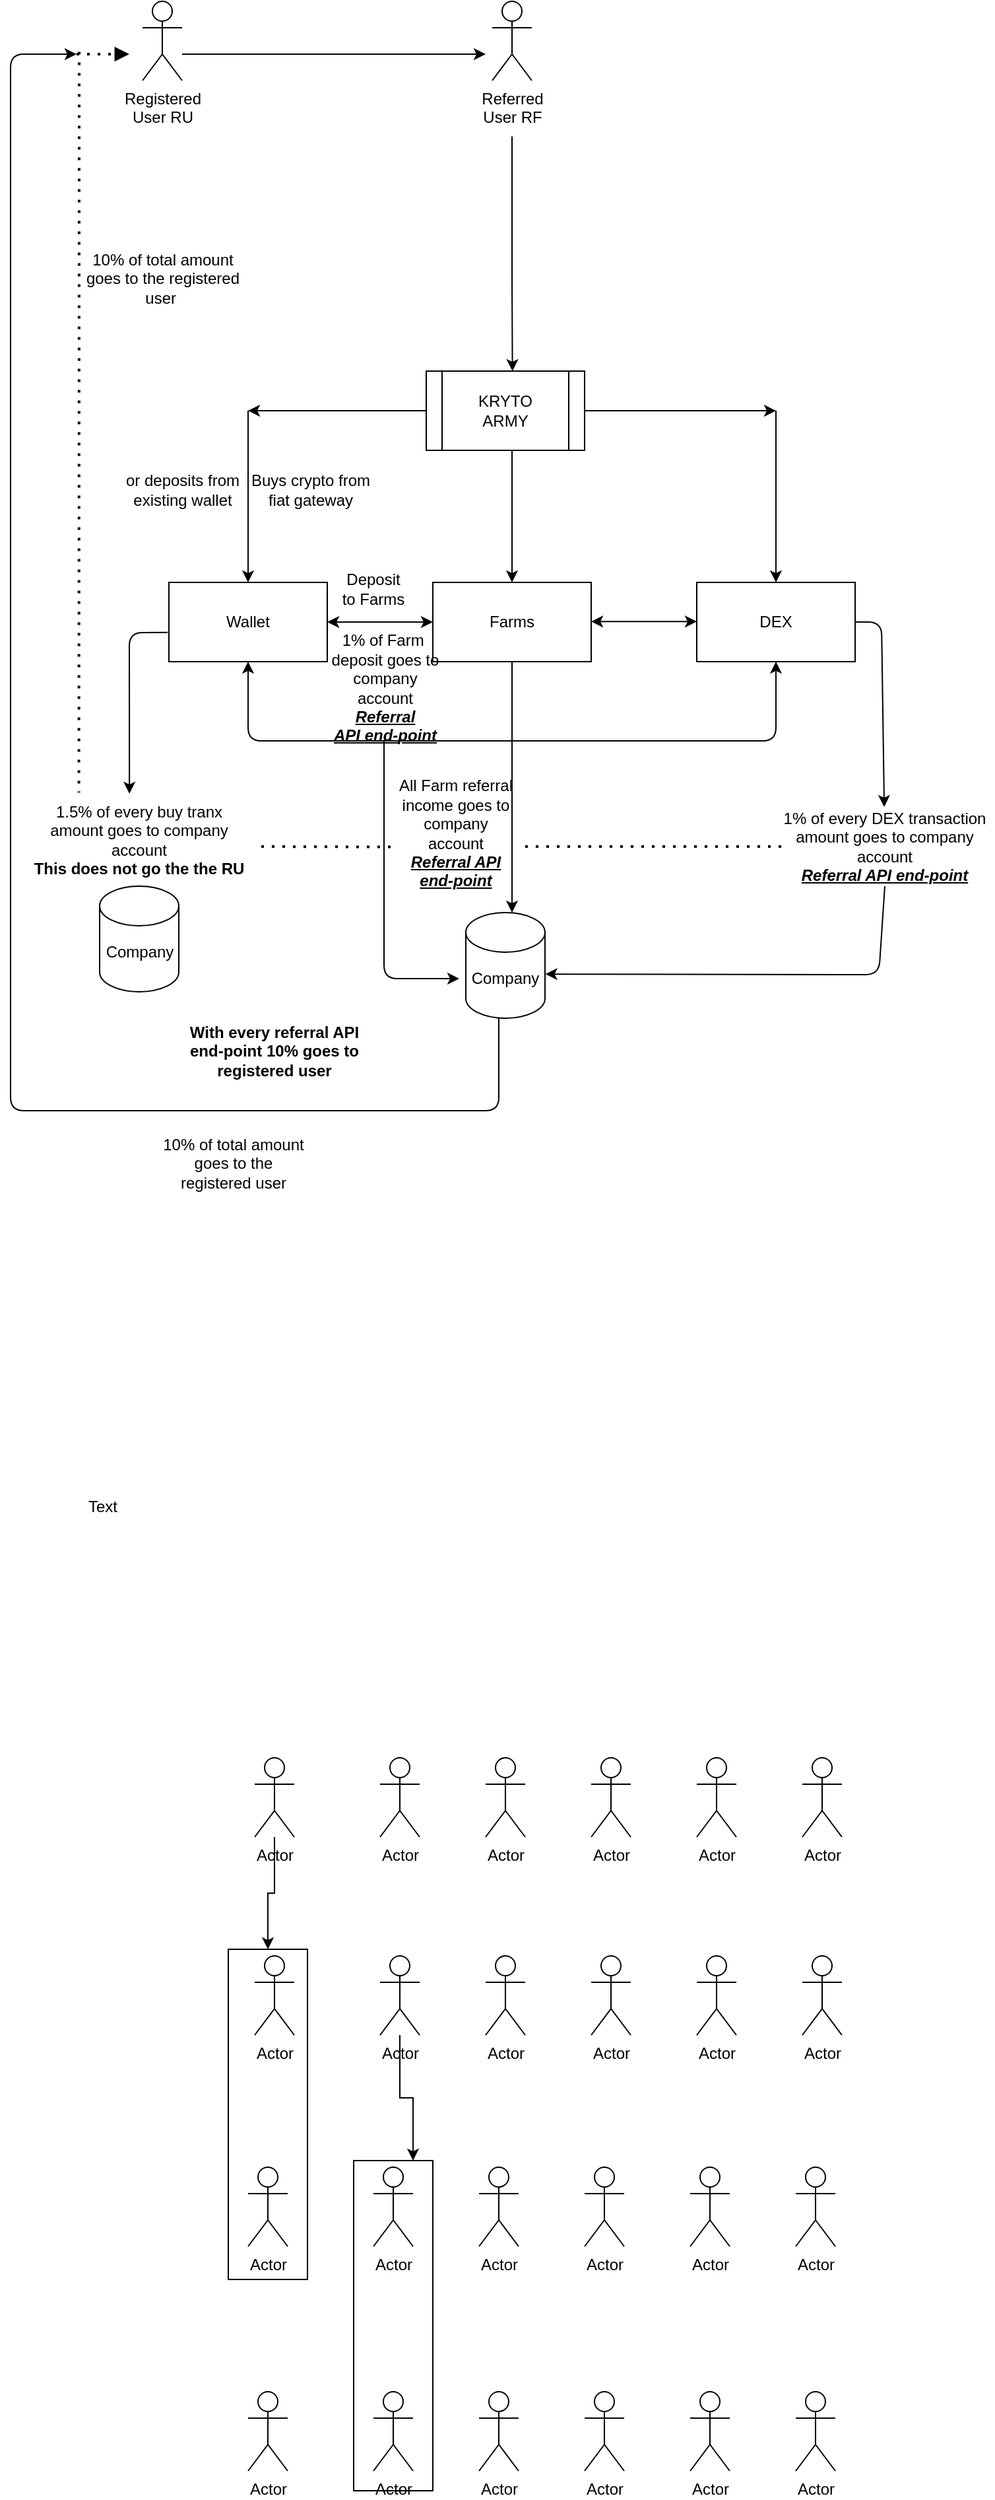 <mxfile version="15.6.5" type="github">
  <diagram id="WAed_Lqc0ylB0MXPOHO0" name="Page-1">
    <mxGraphModel dx="1906" dy="966" grid="1" gridSize="10" guides="1" tooltips="1" connect="1" arrows="1" fold="1" page="1" pageScale="1" pageWidth="850" pageHeight="1100" math="0" shadow="0">
      <root>
        <mxCell id="0" />
        <mxCell id="1" parent="0" />
        <mxCell id="3MVS5KP2mk6HAh1XmtbX-31" value="" style="endArrow=classic;html=1;exitX=0.5;exitY=1;exitDx=0;exitDy=0;" parent="1" source="3MVS5KP2mk6HAh1XmtbX-17" edge="1">
          <mxGeometry width="50" height="50" relative="1" as="geometry">
            <mxPoint x="420" y="610" as="sourcePoint" />
            <mxPoint x="420" y="730" as="targetPoint" />
          </mxGeometry>
        </mxCell>
        <mxCell id="3MVS5KP2mk6HAh1XmtbX-1" value="Referred &lt;br&gt;User RF" style="shape=umlActor;verticalLabelPosition=bottom;verticalAlign=top;html=1;outlineConnect=0;" parent="1" vertex="1">
          <mxGeometry x="405" y="40" width="30" height="60" as="geometry" />
        </mxCell>
        <mxCell id="3MVS5KP2mk6HAh1XmtbX-3" value="" style="shape=process;whiteSpace=wrap;html=1;backgroundOutline=1;" parent="1" vertex="1">
          <mxGeometry x="355" y="320" width="120" height="60" as="geometry" />
        </mxCell>
        <mxCell id="3MVS5KP2mk6HAh1XmtbX-5" style="edgeStyle=orthogonalEdgeStyle;rounded=0;orthogonalLoop=1;jettySize=auto;html=1;" parent="1" source="3MVS5KP2mk6HAh1XmtbX-4" edge="1">
          <mxGeometry relative="1" as="geometry">
            <mxPoint x="400" y="80" as="targetPoint" />
            <Array as="points">
              <mxPoint x="390" y="80" />
            </Array>
          </mxGeometry>
        </mxCell>
        <mxCell id="3MVS5KP2mk6HAh1XmtbX-4" value="Registered&lt;br&gt;User RU" style="shape=umlActor;verticalLabelPosition=bottom;verticalAlign=top;html=1;outlineConnect=0;" parent="1" vertex="1">
          <mxGeometry x="140" y="40" width="30" height="60" as="geometry" />
        </mxCell>
        <mxCell id="3MVS5KP2mk6HAh1XmtbX-6" value="" style="endArrow=classic;html=1;entryX=0.461;entryY=-0.037;entryDx=0;entryDy=0;entryPerimeter=0;" parent="1" edge="1">
          <mxGeometry width="50" height="50" relative="1" as="geometry">
            <mxPoint x="420" y="142.22" as="sourcePoint" />
            <mxPoint x="420.32" y="320" as="targetPoint" />
            <Array as="points">
              <mxPoint x="420" y="252.22" />
            </Array>
          </mxGeometry>
        </mxCell>
        <mxCell id="3MVS5KP2mk6HAh1XmtbX-7" value="KRYTO ARMY" style="text;html=1;strokeColor=none;fillColor=none;align=center;verticalAlign=middle;whiteSpace=wrap;rounded=0;" parent="1" vertex="1">
          <mxGeometry x="395" y="340" width="40" height="20" as="geometry" />
        </mxCell>
        <mxCell id="3MVS5KP2mk6HAh1XmtbX-8" value="Buys crypto from fiat gateway" style="text;html=1;strokeColor=none;fillColor=none;align=center;verticalAlign=middle;whiteSpace=wrap;rounded=0;" parent="1" vertex="1">
          <mxGeometry x="220" y="390" width="95" height="40" as="geometry" />
        </mxCell>
        <mxCell id="3MVS5KP2mk6HAh1XmtbX-9" value="" style="shape=cylinder3;whiteSpace=wrap;html=1;boundedLbl=1;backgroundOutline=1;size=15;" parent="1" vertex="1">
          <mxGeometry x="385" y="730" width="60" height="80" as="geometry" />
        </mxCell>
        <mxCell id="3MVS5KP2mk6HAh1XmtbX-10" value="Company" style="text;html=1;strokeColor=none;fillColor=none;align=center;verticalAlign=middle;whiteSpace=wrap;rounded=0;" parent="1" vertex="1">
          <mxGeometry x="395" y="770" width="40" height="20" as="geometry" />
        </mxCell>
        <mxCell id="3MVS5KP2mk6HAh1XmtbX-11" value="" style="endArrow=classic;html=1;" parent="1" edge="1">
          <mxGeometry width="50" height="50" relative="1" as="geometry">
            <mxPoint x="420" y="380" as="sourcePoint" />
            <mxPoint x="420" y="480" as="targetPoint" />
          </mxGeometry>
        </mxCell>
        <mxCell id="3MVS5KP2mk6HAh1XmtbX-15" value="1.5% of every buy tranx amount goes to company account&lt;br&gt;&lt;b&gt;This does not go the the RU&lt;/b&gt;" style="text;html=1;strokeColor=none;fillColor=none;align=center;verticalAlign=middle;whiteSpace=wrap;rounded=0;" parent="1" vertex="1">
          <mxGeometry x="55" y="640" width="165" height="70" as="geometry" />
        </mxCell>
        <mxCell id="3MVS5KP2mk6HAh1XmtbX-16" value="Wallet" style="rounded=0;whiteSpace=wrap;html=1;" parent="1" vertex="1">
          <mxGeometry x="160" y="480" width="120" height="60" as="geometry" />
        </mxCell>
        <mxCell id="3MVS5KP2mk6HAh1XmtbX-17" value="Farms" style="rounded=0;whiteSpace=wrap;html=1;" parent="1" vertex="1">
          <mxGeometry x="360" y="480" width="120" height="60" as="geometry" />
        </mxCell>
        <mxCell id="3MVS5KP2mk6HAh1XmtbX-18" value="DEX" style="rounded=0;whiteSpace=wrap;html=1;" parent="1" vertex="1">
          <mxGeometry x="560" y="480" width="120" height="60" as="geometry" />
        </mxCell>
        <mxCell id="3MVS5KP2mk6HAh1XmtbX-19" value="" style="endArrow=classic;html=1;exitX=0;exitY=0.5;exitDx=0;exitDy=0;" parent="1" source="3MVS5KP2mk6HAh1XmtbX-3" edge="1">
          <mxGeometry width="50" height="50" relative="1" as="geometry">
            <mxPoint x="120" y="340" as="sourcePoint" />
            <mxPoint x="220" y="350" as="targetPoint" />
          </mxGeometry>
        </mxCell>
        <mxCell id="3MVS5KP2mk6HAh1XmtbX-20" value="" style="endArrow=classic;html=1;entryX=0.5;entryY=0;entryDx=0;entryDy=0;" parent="1" target="3MVS5KP2mk6HAh1XmtbX-16" edge="1">
          <mxGeometry width="50" height="50" relative="1" as="geometry">
            <mxPoint x="220" y="350" as="sourcePoint" />
            <mxPoint x="170" y="290" as="targetPoint" />
          </mxGeometry>
        </mxCell>
        <mxCell id="3MVS5KP2mk6HAh1XmtbX-21" value="All Farm referral income goes to company account&lt;br&gt;&lt;b&gt;&lt;i&gt;&lt;u&gt;Referral API end-point&lt;/u&gt;&lt;/i&gt;&lt;/b&gt;" style="text;html=1;strokeColor=none;fillColor=none;align=center;verticalAlign=middle;whiteSpace=wrap;rounded=0;" parent="1" vertex="1">
          <mxGeometry x="330" y="630" width="95" height="80" as="geometry" />
        </mxCell>
        <mxCell id="3MVS5KP2mk6HAh1XmtbX-24" value="" style="endArrow=classic;startArrow=classic;html=1;entryX=0;entryY=0.5;entryDx=0;entryDy=0;" parent="1" target="3MVS5KP2mk6HAh1XmtbX-17" edge="1">
          <mxGeometry width="50" height="50" relative="1" as="geometry">
            <mxPoint x="280" y="510" as="sourcePoint" />
            <mxPoint x="330" y="460" as="targetPoint" />
          </mxGeometry>
        </mxCell>
        <mxCell id="3MVS5KP2mk6HAh1XmtbX-25" value="" style="endArrow=classic;startArrow=classic;html=1;entryX=0;entryY=0.5;entryDx=0;entryDy=0;" parent="1" edge="1">
          <mxGeometry width="50" height="50" relative="1" as="geometry">
            <mxPoint x="480" y="509.66" as="sourcePoint" />
            <mxPoint x="560" y="509.66" as="targetPoint" />
          </mxGeometry>
        </mxCell>
        <mxCell id="3MVS5KP2mk6HAh1XmtbX-26" value="" style="endArrow=classic;html=1;" parent="1" edge="1">
          <mxGeometry width="50" height="50" relative="1" as="geometry">
            <mxPoint x="475" y="350" as="sourcePoint" />
            <mxPoint x="620" y="350" as="targetPoint" />
          </mxGeometry>
        </mxCell>
        <mxCell id="3MVS5KP2mk6HAh1XmtbX-27" value="" style="endArrow=classic;html=1;entryX=0.5;entryY=0;entryDx=0;entryDy=0;" parent="1" target="3MVS5KP2mk6HAh1XmtbX-18" edge="1">
          <mxGeometry width="50" height="50" relative="1" as="geometry">
            <mxPoint x="620" y="350" as="sourcePoint" />
            <mxPoint x="630.0" y="360" as="targetPoint" />
          </mxGeometry>
        </mxCell>
        <mxCell id="3MVS5KP2mk6HAh1XmtbX-28" value="" style="endArrow=classic;startArrow=classic;html=1;exitX=0.5;exitY=1;exitDx=0;exitDy=0;" parent="1" source="3MVS5KP2mk6HAh1XmtbX-18" edge="1">
          <mxGeometry width="50" height="50" relative="1" as="geometry">
            <mxPoint x="620" y="600" as="sourcePoint" />
            <mxPoint x="220" y="540" as="targetPoint" />
            <Array as="points">
              <mxPoint x="620" y="600" />
              <mxPoint x="220" y="600" />
            </Array>
          </mxGeometry>
        </mxCell>
        <mxCell id="3MVS5KP2mk6HAh1XmtbX-29" value="" style="endArrow=classic;html=1;exitX=-0.007;exitY=0.632;exitDx=0;exitDy=0;exitPerimeter=0;entryX=0.455;entryY=0;entryDx=0;entryDy=0;entryPerimeter=0;" parent="1" source="3MVS5KP2mk6HAh1XmtbX-16" target="3MVS5KP2mk6HAh1XmtbX-15" edge="1">
          <mxGeometry width="50" height="50" relative="1" as="geometry">
            <mxPoint x="120" y="470" as="sourcePoint" />
            <mxPoint x="170" y="420" as="targetPoint" />
            <Array as="points">
              <mxPoint x="130" y="518" />
            </Array>
          </mxGeometry>
        </mxCell>
        <mxCell id="3MVS5KP2mk6HAh1XmtbX-32" value="1% of every DEX transaction amount goes to company account&lt;br&gt;&lt;b&gt;&lt;i&gt;&lt;u&gt;Referral API end-point&lt;/u&gt;&lt;/i&gt;&lt;/b&gt;" style="text;html=1;strokeColor=none;fillColor=none;align=center;verticalAlign=middle;whiteSpace=wrap;rounded=0;" parent="1" vertex="1">
          <mxGeometry x="620" y="650" width="165" height="60" as="geometry" />
        </mxCell>
        <mxCell id="3MVS5KP2mk6HAh1XmtbX-33" value="" style="endArrow=classic;html=1;" parent="1" target="3MVS5KP2mk6HAh1XmtbX-32" edge="1">
          <mxGeometry width="50" height="50" relative="1" as="geometry">
            <mxPoint x="680" y="510" as="sourcePoint" />
            <mxPoint x="730" y="460" as="targetPoint" />
            <Array as="points">
              <mxPoint x="700" y="510" />
            </Array>
          </mxGeometry>
        </mxCell>
        <mxCell id="3MVS5KP2mk6HAh1XmtbX-34" value="" style="endArrow=classic;html=1;exitX=0.5;exitY=1;exitDx=0;exitDy=0;entryX=1.005;entryY=0.582;entryDx=0;entryDy=0;entryPerimeter=0;" parent="1" source="3MVS5KP2mk6HAh1XmtbX-32" target="3MVS5KP2mk6HAh1XmtbX-9" edge="1">
          <mxGeometry width="50" height="50" relative="1" as="geometry">
            <mxPoint x="560" y="710" as="sourcePoint" />
            <mxPoint x="610" y="660" as="targetPoint" />
            <Array as="points">
              <mxPoint x="698" y="777" />
            </Array>
          </mxGeometry>
        </mxCell>
        <mxCell id="3MVS5KP2mk6HAh1XmtbX-35" value="" style="endArrow=none;dashed=1;html=1;dashPattern=1 3;strokeWidth=2;" parent="1" edge="1">
          <mxGeometry width="50" height="50" relative="1" as="geometry">
            <mxPoint x="430" y="680" as="sourcePoint" />
            <mxPoint x="630" y="680" as="targetPoint" />
          </mxGeometry>
        </mxCell>
        <mxCell id="3MVS5KP2mk6HAh1XmtbX-36" value="" style="endArrow=none;dashed=1;html=1;dashPattern=1 3;strokeWidth=2;" parent="1" edge="1">
          <mxGeometry width="50" height="50" relative="1" as="geometry">
            <mxPoint x="230" y="680" as="sourcePoint" />
            <mxPoint x="330.0" y="680.31" as="targetPoint" />
          </mxGeometry>
        </mxCell>
        <mxCell id="3MVS5KP2mk6HAh1XmtbX-37" value="" style="endArrow=none;dashed=1;html=1;dashPattern=1 3;strokeWidth=2;entryX=0.223;entryY=-0.013;entryDx=0;entryDy=0;entryPerimeter=0;" parent="1" target="3MVS5KP2mk6HAh1XmtbX-15" edge="1">
          <mxGeometry width="50" height="50" relative="1" as="geometry">
            <mxPoint x="92" y="78.276" as="sourcePoint" />
            <mxPoint x="90.0" y="650.31" as="targetPoint" />
          </mxGeometry>
        </mxCell>
        <mxCell id="3MVS5KP2mk6HAh1XmtbX-39" value="" style="endArrow=block;dashed=1;html=1;dashPattern=1 3;strokeWidth=2;endFill=1;" parent="1" edge="1">
          <mxGeometry width="50" height="50" relative="1" as="geometry">
            <mxPoint x="90" y="80" as="sourcePoint" />
            <mxPoint x="130" y="80" as="targetPoint" />
          </mxGeometry>
        </mxCell>
        <mxCell id="3MVS5KP2mk6HAh1XmtbX-40" value="" style="endArrow=classic;html=1;" parent="1" edge="1">
          <mxGeometry width="50" height="50" relative="1" as="geometry">
            <mxPoint x="410" y="810" as="sourcePoint" />
            <mxPoint x="90" y="80" as="targetPoint" />
            <Array as="points">
              <mxPoint x="410" y="880" />
              <mxPoint x="40" y="880" />
              <mxPoint x="40" y="80" />
            </Array>
          </mxGeometry>
        </mxCell>
        <mxCell id="3MVS5KP2mk6HAh1XmtbX-41" value="&lt;b&gt;With every referral API end-point 10% goes to registered user&lt;/b&gt;" style="text;html=1;strokeColor=none;fillColor=none;align=center;verticalAlign=middle;whiteSpace=wrap;rounded=0;" parent="1" vertex="1">
          <mxGeometry x="170" y="790" width="140" height="90" as="geometry" />
        </mxCell>
        <mxCell id="3MVS5KP2mk6HAh1XmtbX-42" value="10% of total amount goes to the registered user&amp;nbsp;" style="text;html=1;strokeColor=none;fillColor=none;align=center;verticalAlign=middle;whiteSpace=wrap;rounded=0;" parent="1" vertex="1">
          <mxGeometry x="92.5" y="210" width="125" height="80" as="geometry" />
        </mxCell>
        <mxCell id="3MVS5KP2mk6HAh1XmtbX-43" value="Deposit to Farms" style="text;html=1;strokeColor=none;fillColor=none;align=center;verticalAlign=middle;whiteSpace=wrap;rounded=0;" parent="1" vertex="1">
          <mxGeometry x="290" y="470" width="50" height="30" as="geometry" />
        </mxCell>
        <mxCell id="3MVS5KP2mk6HAh1XmtbX-44" value="1% of Farm&amp;nbsp; deposit goes to company account&lt;br&gt;&lt;b&gt;&lt;i&gt;&lt;u&gt;Referral API&amp;nbsp;&lt;/u&gt;&lt;/i&gt;&lt;/b&gt;&lt;b&gt;&lt;i&gt;&lt;u&gt;end-&lt;/u&gt;&lt;/i&gt;&lt;/b&gt;&lt;b&gt;&lt;i&gt;&lt;u&gt;point&lt;/u&gt;&lt;/i&gt;&lt;/b&gt;" style="text;html=1;strokeColor=none;fillColor=none;align=center;verticalAlign=middle;whiteSpace=wrap;rounded=0;" parent="1" vertex="1">
          <mxGeometry x="279" y="520" width="90" height="80" as="geometry" />
        </mxCell>
        <mxCell id="3MVS5KP2mk6HAh1XmtbX-45" value="" style="endArrow=classic;html=1;" parent="1" edge="1">
          <mxGeometry width="50" height="50" relative="1" as="geometry">
            <mxPoint x="323" y="600" as="sourcePoint" />
            <mxPoint x="380" y="780" as="targetPoint" />
            <Array as="points">
              <mxPoint x="323" y="780" />
            </Array>
          </mxGeometry>
        </mxCell>
        <mxCell id="3MVS5KP2mk6HAh1XmtbX-46" value="10% of total amount goes to the registered user" style="text;html=1;strokeColor=none;fillColor=none;align=center;verticalAlign=middle;whiteSpace=wrap;rounded=0;" parent="1" vertex="1">
          <mxGeometry x="150" y="890" width="117.5" height="60" as="geometry" />
        </mxCell>
        <mxCell id="8kL_66KzVX8J2HjNe21k-1" value="" style="shape=cylinder3;whiteSpace=wrap;html=1;boundedLbl=1;backgroundOutline=1;size=15;" parent="1" vertex="1">
          <mxGeometry x="107.5" y="710" width="60" height="80" as="geometry" />
        </mxCell>
        <mxCell id="8kL_66KzVX8J2HjNe21k-2" value="Company" style="text;html=1;strokeColor=none;fillColor=none;align=center;verticalAlign=middle;whiteSpace=wrap;rounded=0;" parent="1" vertex="1">
          <mxGeometry x="117.5" y="750" width="40" height="20" as="geometry" />
        </mxCell>
        <mxCell id="8kL_66KzVX8J2HjNe21k-3" value="or deposits from existing wallet" style="text;html=1;strokeColor=none;fillColor=none;align=center;verticalAlign=middle;whiteSpace=wrap;rounded=0;" parent="1" vertex="1">
          <mxGeometry x="122.5" y="390" width="95" height="40" as="geometry" />
        </mxCell>
        <mxCell id="0J1xZX4Ze56fdkx-S7f6-1" value="Text" style="text;html=1;strokeColor=none;fillColor=none;align=center;verticalAlign=middle;whiteSpace=wrap;rounded=0;fontColor=default;" vertex="1" parent="1">
          <mxGeometry x="80" y="1165" width="60" height="30" as="geometry" />
        </mxCell>
        <mxCell id="0J1xZX4Ze56fdkx-S7f6-12" value="Actor" style="shape=umlActor;verticalLabelPosition=bottom;verticalAlign=top;html=1;outlineConnect=0;fillColor=default;strokeColor=default;fontColor=default;" vertex="1" parent="1">
          <mxGeometry x="640" y="1520" width="30" height="60" as="geometry" />
        </mxCell>
        <mxCell id="0J1xZX4Ze56fdkx-S7f6-13" value="Actor" style="shape=umlActor;verticalLabelPosition=bottom;verticalAlign=top;html=1;outlineConnect=0;fillColor=default;strokeColor=default;fontColor=default;" vertex="1" parent="1">
          <mxGeometry x="560" y="1520" width="30" height="60" as="geometry" />
        </mxCell>
        <mxCell id="0J1xZX4Ze56fdkx-S7f6-14" value="Actor" style="shape=umlActor;verticalLabelPosition=bottom;verticalAlign=top;html=1;outlineConnect=0;fillColor=default;strokeColor=default;fontColor=default;" vertex="1" parent="1">
          <mxGeometry x="480" y="1520" width="30" height="60" as="geometry" />
        </mxCell>
        <mxCell id="0J1xZX4Ze56fdkx-S7f6-15" value="Actor" style="shape=umlActor;verticalLabelPosition=bottom;verticalAlign=top;html=1;outlineConnect=0;fillColor=default;strokeColor=default;fontColor=default;" vertex="1" parent="1">
          <mxGeometry x="400" y="1520" width="30" height="60" as="geometry" />
        </mxCell>
        <mxCell id="0J1xZX4Ze56fdkx-S7f6-49" style="edgeStyle=orthogonalEdgeStyle;rounded=0;orthogonalLoop=1;jettySize=auto;html=1;entryX=0;entryY=0.25;entryDx=0;entryDy=0;fontColor=default;" edge="1" parent="1" source="0J1xZX4Ze56fdkx-S7f6-16" target="0J1xZX4Ze56fdkx-S7f6-47">
          <mxGeometry relative="1" as="geometry" />
        </mxCell>
        <mxCell id="0J1xZX4Ze56fdkx-S7f6-16" value="Actor" style="shape=umlActor;verticalLabelPosition=bottom;verticalAlign=top;html=1;outlineConnect=0;fillColor=default;strokeColor=default;fontColor=default;" vertex="1" parent="1">
          <mxGeometry x="320" y="1520" width="30" height="60" as="geometry" />
        </mxCell>
        <mxCell id="0J1xZX4Ze56fdkx-S7f6-17" value="Actor" style="shape=umlActor;verticalLabelPosition=bottom;verticalAlign=top;html=1;outlineConnect=0;fillColor=default;strokeColor=default;fontColor=default;" vertex="1" parent="1">
          <mxGeometry x="225" y="1520" width="30" height="60" as="geometry" />
        </mxCell>
        <mxCell id="0J1xZX4Ze56fdkx-S7f6-22" value="Actor" style="shape=umlActor;verticalLabelPosition=bottom;verticalAlign=top;html=1;outlineConnect=0;fillColor=default;strokeColor=default;fontColor=default;" vertex="1" parent="1">
          <mxGeometry x="635" y="1680" width="30" height="60" as="geometry" />
        </mxCell>
        <mxCell id="0J1xZX4Ze56fdkx-S7f6-23" value="Actor" style="shape=umlActor;verticalLabelPosition=bottom;verticalAlign=top;html=1;outlineConnect=0;fillColor=default;strokeColor=default;fontColor=default;" vertex="1" parent="1">
          <mxGeometry x="555" y="1680" width="30" height="60" as="geometry" />
        </mxCell>
        <mxCell id="0J1xZX4Ze56fdkx-S7f6-24" value="Actor" style="shape=umlActor;verticalLabelPosition=bottom;verticalAlign=top;html=1;outlineConnect=0;fillColor=default;strokeColor=default;fontColor=default;" vertex="1" parent="1">
          <mxGeometry x="475" y="1680" width="30" height="60" as="geometry" />
        </mxCell>
        <mxCell id="0J1xZX4Ze56fdkx-S7f6-25" value="Actor" style="shape=umlActor;verticalLabelPosition=bottom;verticalAlign=top;html=1;outlineConnect=0;fillColor=default;strokeColor=default;fontColor=default;" vertex="1" parent="1">
          <mxGeometry x="395" y="1680" width="30" height="60" as="geometry" />
        </mxCell>
        <mxCell id="0J1xZX4Ze56fdkx-S7f6-26" value="Actor" style="shape=umlActor;verticalLabelPosition=bottom;verticalAlign=top;html=1;outlineConnect=0;fillColor=default;strokeColor=default;fontColor=default;" vertex="1" parent="1">
          <mxGeometry x="315" y="1680" width="30" height="60" as="geometry" />
        </mxCell>
        <mxCell id="0J1xZX4Ze56fdkx-S7f6-27" value="Actor" style="shape=umlActor;verticalLabelPosition=bottom;verticalAlign=top;html=1;outlineConnect=0;fillColor=default;strokeColor=default;fontColor=default;" vertex="1" parent="1">
          <mxGeometry x="220" y="1680" width="30" height="60" as="geometry" />
        </mxCell>
        <mxCell id="0J1xZX4Ze56fdkx-S7f6-28" value="Actor" style="shape=umlActor;verticalLabelPosition=bottom;verticalAlign=top;html=1;outlineConnect=0;fillColor=default;strokeColor=default;fontColor=default;" vertex="1" parent="1">
          <mxGeometry x="635" y="1850" width="30" height="60" as="geometry" />
        </mxCell>
        <mxCell id="0J1xZX4Ze56fdkx-S7f6-29" value="Actor" style="shape=umlActor;verticalLabelPosition=bottom;verticalAlign=top;html=1;outlineConnect=0;fillColor=default;strokeColor=default;fontColor=default;" vertex="1" parent="1">
          <mxGeometry x="555" y="1850" width="30" height="60" as="geometry" />
        </mxCell>
        <mxCell id="0J1xZX4Ze56fdkx-S7f6-30" value="Actor" style="shape=umlActor;verticalLabelPosition=bottom;verticalAlign=top;html=1;outlineConnect=0;fillColor=default;strokeColor=default;fontColor=default;" vertex="1" parent="1">
          <mxGeometry x="475" y="1850" width="30" height="60" as="geometry" />
        </mxCell>
        <mxCell id="0J1xZX4Ze56fdkx-S7f6-31" value="Actor" style="shape=umlActor;verticalLabelPosition=bottom;verticalAlign=top;html=1;outlineConnect=0;fillColor=default;strokeColor=default;fontColor=default;" vertex="1" parent="1">
          <mxGeometry x="395" y="1850" width="30" height="60" as="geometry" />
        </mxCell>
        <mxCell id="0J1xZX4Ze56fdkx-S7f6-32" value="Actor" style="shape=umlActor;verticalLabelPosition=bottom;verticalAlign=top;html=1;outlineConnect=0;fillColor=default;strokeColor=default;fontColor=default;" vertex="1" parent="1">
          <mxGeometry x="315" y="1850" width="30" height="60" as="geometry" />
        </mxCell>
        <mxCell id="0J1xZX4Ze56fdkx-S7f6-33" value="Actor" style="shape=umlActor;verticalLabelPosition=bottom;verticalAlign=top;html=1;outlineConnect=0;fillColor=default;strokeColor=default;fontColor=default;" vertex="1" parent="1">
          <mxGeometry x="220" y="1850" width="30" height="60" as="geometry" />
        </mxCell>
        <mxCell id="0J1xZX4Ze56fdkx-S7f6-40" value="Actor" style="shape=umlActor;verticalLabelPosition=bottom;verticalAlign=top;html=1;outlineConnect=0;fillColor=default;strokeColor=default;fontColor=default;" vertex="1" parent="1">
          <mxGeometry x="640" y="1370" width="30" height="60" as="geometry" />
        </mxCell>
        <mxCell id="0J1xZX4Ze56fdkx-S7f6-41" value="Actor" style="shape=umlActor;verticalLabelPosition=bottom;verticalAlign=top;html=1;outlineConnect=0;fillColor=default;strokeColor=default;fontColor=default;" vertex="1" parent="1">
          <mxGeometry x="560" y="1370" width="30" height="60" as="geometry" />
        </mxCell>
        <mxCell id="0J1xZX4Ze56fdkx-S7f6-42" value="Actor" style="shape=umlActor;verticalLabelPosition=bottom;verticalAlign=top;html=1;outlineConnect=0;fillColor=default;strokeColor=default;fontColor=default;" vertex="1" parent="1">
          <mxGeometry x="480" y="1370" width="30" height="60" as="geometry" />
        </mxCell>
        <mxCell id="0J1xZX4Ze56fdkx-S7f6-43" value="Actor" style="shape=umlActor;verticalLabelPosition=bottom;verticalAlign=top;html=1;outlineConnect=0;fillColor=default;strokeColor=default;fontColor=default;" vertex="1" parent="1">
          <mxGeometry x="400" y="1370" width="30" height="60" as="geometry" />
        </mxCell>
        <mxCell id="0J1xZX4Ze56fdkx-S7f6-44" value="Actor" style="shape=umlActor;verticalLabelPosition=bottom;verticalAlign=top;html=1;outlineConnect=0;fillColor=default;strokeColor=default;fontColor=default;" vertex="1" parent="1">
          <mxGeometry x="320" y="1370" width="30" height="60" as="geometry" />
        </mxCell>
        <mxCell id="0J1xZX4Ze56fdkx-S7f6-48" style="edgeStyle=orthogonalEdgeStyle;rounded=0;orthogonalLoop=1;jettySize=auto;html=1;entryX=0;entryY=0.5;entryDx=0;entryDy=0;fontColor=default;" edge="1" parent="1" source="0J1xZX4Ze56fdkx-S7f6-45" target="0J1xZX4Ze56fdkx-S7f6-46">
          <mxGeometry relative="1" as="geometry" />
        </mxCell>
        <mxCell id="0J1xZX4Ze56fdkx-S7f6-45" value="Actor" style="shape=umlActor;verticalLabelPosition=bottom;verticalAlign=top;html=1;outlineConnect=0;fillColor=default;strokeColor=default;fontColor=default;" vertex="1" parent="1">
          <mxGeometry x="225" y="1370" width="30" height="60" as="geometry" />
        </mxCell>
        <mxCell id="0J1xZX4Ze56fdkx-S7f6-46" value="" style="rounded=0;whiteSpace=wrap;html=1;fontColor=default;strokeColor=default;fillColor=none;rotation=90;" vertex="1" parent="1">
          <mxGeometry x="110" y="1610" width="250" height="60" as="geometry" />
        </mxCell>
        <mxCell id="0J1xZX4Ze56fdkx-S7f6-47" value="" style="rounded=0;whiteSpace=wrap;html=1;fontColor=default;strokeColor=default;fillColor=none;rotation=90;" vertex="1" parent="1">
          <mxGeometry x="205" y="1770" width="250" height="60" as="geometry" />
        </mxCell>
      </root>
    </mxGraphModel>
  </diagram>
</mxfile>
